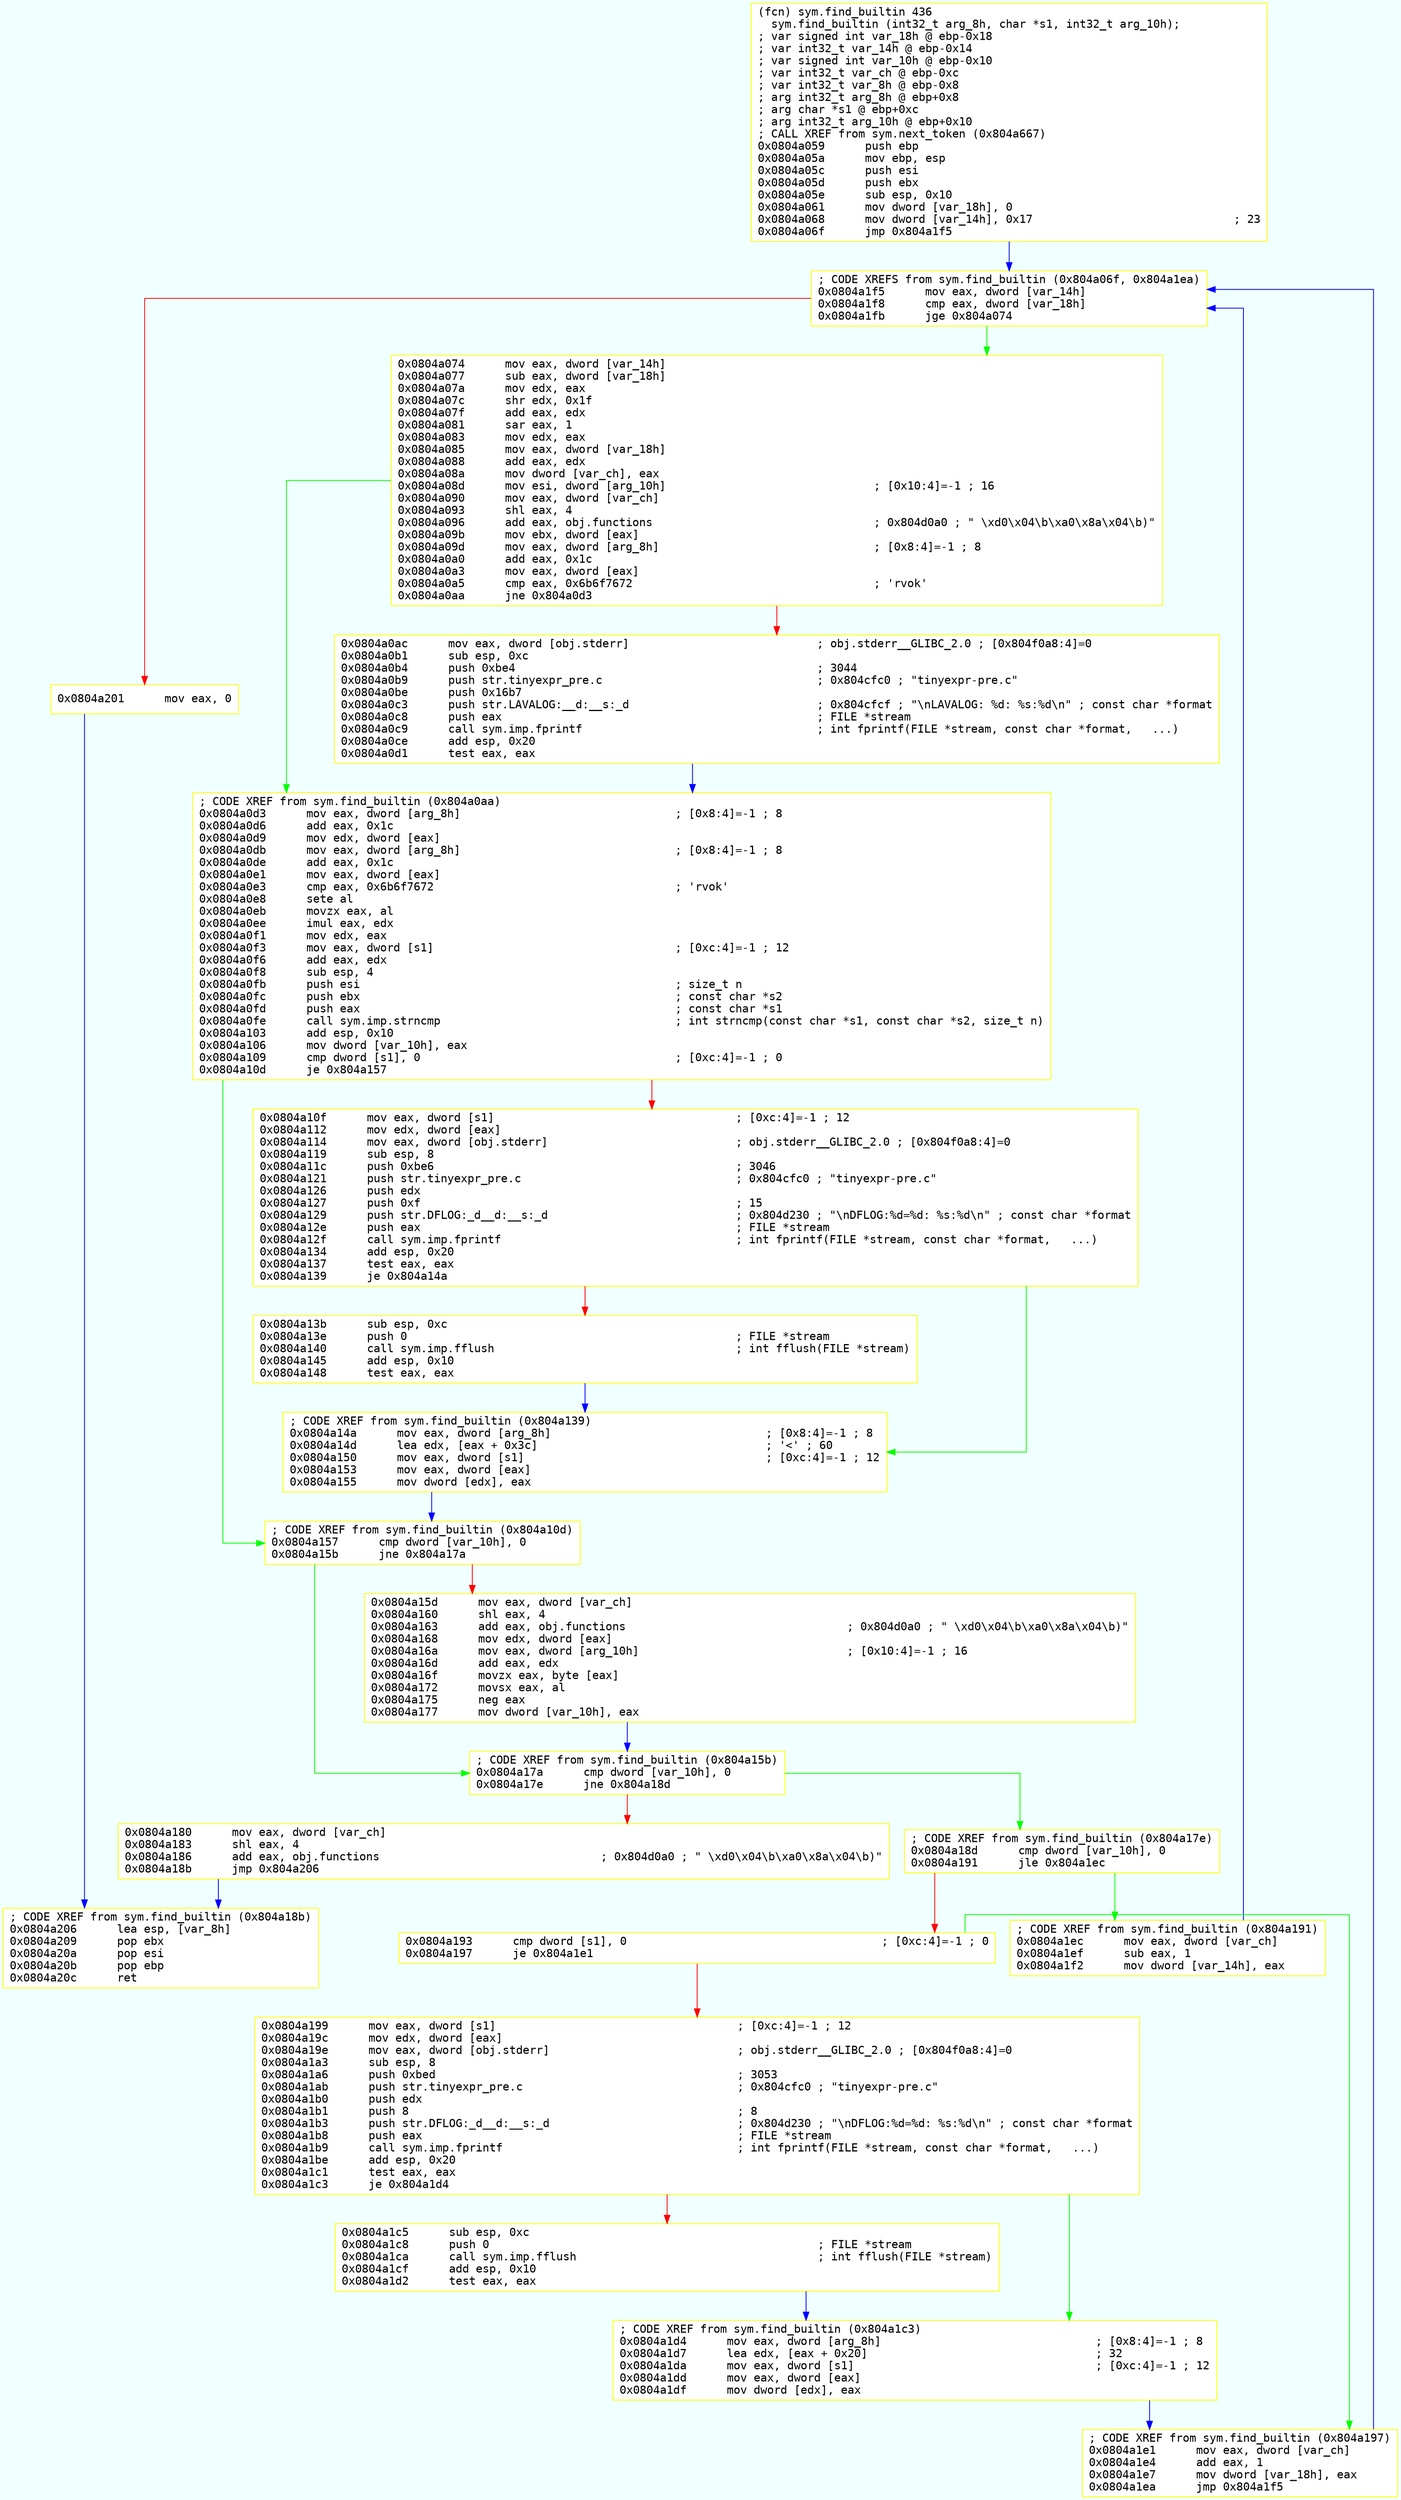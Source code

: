digraph code {
	graph [bgcolor=azure fontsize=8 fontname="Courier" splines="ortho"];
	node [fillcolor=gray style=filled shape=box];
	edge [arrowhead="normal"];
	"0x0804a059" -> "0x0804a1f5" [color="blue"];
	"0x0804a059" [URL="sym.find_builtin/0x0804a059", fillcolor="white",color="yellow", fontname="Courier",label="(fcn) sym.find_builtin 436\l  sym.find_builtin (int32_t arg_8h, char *s1, int32_t arg_10h);\l; var signed int var_18h @ ebp-0x18\l; var int32_t var_14h @ ebp-0x14\l; var signed int var_10h @ ebp-0x10\l; var int32_t var_ch @ ebp-0xc\l; var int32_t var_8h @ ebp-0x8\l; arg int32_t arg_8h @ ebp+0x8\l; arg char *s1 @ ebp+0xc\l; arg int32_t arg_10h @ ebp+0x10\l; CALL XREF from sym.next_token (0x804a667)\l0x0804a059      push ebp\l0x0804a05a      mov ebp, esp\l0x0804a05c      push esi\l0x0804a05d      push ebx\l0x0804a05e      sub esp, 0x10\l0x0804a061      mov dword [var_18h], 0\l0x0804a068      mov dword [var_14h], 0x17                              ; 23\l0x0804a06f      jmp 0x804a1f5\l"]
	"0x0804a074" -> "0x0804a0d3" [color="green"];
	"0x0804a074" -> "0x0804a0ac" [color="red"];
	"0x0804a074" [URL="sym.find_builtin/0x0804a074", fillcolor="white",color="yellow", fontname="Courier",label="0x0804a074      mov eax, dword [var_14h]\l0x0804a077      sub eax, dword [var_18h]\l0x0804a07a      mov edx, eax\l0x0804a07c      shr edx, 0x1f\l0x0804a07f      add eax, edx\l0x0804a081      sar eax, 1\l0x0804a083      mov edx, eax\l0x0804a085      mov eax, dword [var_18h]\l0x0804a088      add eax, edx\l0x0804a08a      mov dword [var_ch], eax\l0x0804a08d      mov esi, dword [arg_10h]                               ; [0x10:4]=-1 ; 16\l0x0804a090      mov eax, dword [var_ch]\l0x0804a093      shl eax, 4\l0x0804a096      add eax, obj.functions                                 ; 0x804d0a0 ; \" \\xd0\\x04\\b\\xa0\\x8a\\x04\\b)\"\l0x0804a09b      mov ebx, dword [eax]\l0x0804a09d      mov eax, dword [arg_8h]                                ; [0x8:4]=-1 ; 8\l0x0804a0a0      add eax, 0x1c\l0x0804a0a3      mov eax, dword [eax]\l0x0804a0a5      cmp eax, 0x6b6f7672                                    ; 'rvok'\l0x0804a0aa      jne 0x804a0d3\l"]
	"0x0804a0ac" -> "0x0804a0d3" [color="blue"];
	"0x0804a0ac" [URL="sym.find_builtin/0x0804a0ac", fillcolor="white",color="yellow", fontname="Courier",label="0x0804a0ac      mov eax, dword [obj.stderr]                            ; obj.stderr__GLIBC_2.0 ; [0x804f0a8:4]=0\l0x0804a0b1      sub esp, 0xc\l0x0804a0b4      push 0xbe4                                             ; 3044\l0x0804a0b9      push str.tinyexpr_pre.c                                ; 0x804cfc0 ; \"tinyexpr-pre.c\"\l0x0804a0be      push 0x16b7\l0x0804a0c3      push str.LAVALOG:__d:__s:_d                            ; 0x804cfcf ; \"\\nLAVALOG: %d: %s:%d\\n\" ; const char *format\l0x0804a0c8      push eax                                               ; FILE *stream\l0x0804a0c9      call sym.imp.fprintf                                   ; int fprintf(FILE *stream, const char *format,   ...)\l0x0804a0ce      add esp, 0x20\l0x0804a0d1      test eax, eax\l"]
	"0x0804a0d3" -> "0x0804a157" [color="green"];
	"0x0804a0d3" -> "0x0804a10f" [color="red"];
	"0x0804a0d3" [URL="sym.find_builtin/0x0804a0d3", fillcolor="white",color="yellow", fontname="Courier",label="; CODE XREF from sym.find_builtin (0x804a0aa)\l0x0804a0d3      mov eax, dword [arg_8h]                                ; [0x8:4]=-1 ; 8\l0x0804a0d6      add eax, 0x1c\l0x0804a0d9      mov edx, dword [eax]\l0x0804a0db      mov eax, dword [arg_8h]                                ; [0x8:4]=-1 ; 8\l0x0804a0de      add eax, 0x1c\l0x0804a0e1      mov eax, dword [eax]\l0x0804a0e3      cmp eax, 0x6b6f7672                                    ; 'rvok'\l0x0804a0e8      sete al\l0x0804a0eb      movzx eax, al\l0x0804a0ee      imul eax, edx\l0x0804a0f1      mov edx, eax\l0x0804a0f3      mov eax, dword [s1]                                    ; [0xc:4]=-1 ; 12\l0x0804a0f6      add eax, edx\l0x0804a0f8      sub esp, 4\l0x0804a0fb      push esi                                               ; size_t n\l0x0804a0fc      push ebx                                               ; const char *s2\l0x0804a0fd      push eax                                               ; const char *s1\l0x0804a0fe      call sym.imp.strncmp                                   ; int strncmp(const char *s1, const char *s2, size_t n)\l0x0804a103      add esp, 0x10\l0x0804a106      mov dword [var_10h], eax\l0x0804a109      cmp dword [s1], 0                                      ; [0xc:4]=-1 ; 0\l0x0804a10d      je 0x804a157\l"]
	"0x0804a10f" -> "0x0804a14a" [color="green"];
	"0x0804a10f" -> "0x0804a13b" [color="red"];
	"0x0804a10f" [URL="sym.find_builtin/0x0804a10f", fillcolor="white",color="yellow", fontname="Courier",label="0x0804a10f      mov eax, dword [s1]                                    ; [0xc:4]=-1 ; 12\l0x0804a112      mov edx, dword [eax]\l0x0804a114      mov eax, dword [obj.stderr]                            ; obj.stderr__GLIBC_2.0 ; [0x804f0a8:4]=0\l0x0804a119      sub esp, 8\l0x0804a11c      push 0xbe6                                             ; 3046\l0x0804a121      push str.tinyexpr_pre.c                                ; 0x804cfc0 ; \"tinyexpr-pre.c\"\l0x0804a126      push edx\l0x0804a127      push 0xf                                               ; 15\l0x0804a129      push str.DFLOG:_d__d:__s:_d                            ; 0x804d230 ; \"\\nDFLOG:%d=%d: %s:%d\\n\" ; const char *format\l0x0804a12e      push eax                                               ; FILE *stream\l0x0804a12f      call sym.imp.fprintf                                   ; int fprintf(FILE *stream, const char *format,   ...)\l0x0804a134      add esp, 0x20\l0x0804a137      test eax, eax\l0x0804a139      je 0x804a14a\l"]
	"0x0804a13b" -> "0x0804a14a" [color="blue"];
	"0x0804a13b" [URL="sym.find_builtin/0x0804a13b", fillcolor="white",color="yellow", fontname="Courier",label="0x0804a13b      sub esp, 0xc\l0x0804a13e      push 0                                                 ; FILE *stream\l0x0804a140      call sym.imp.fflush                                    ; int fflush(FILE *stream)\l0x0804a145      add esp, 0x10\l0x0804a148      test eax, eax\l"]
	"0x0804a14a" -> "0x0804a157" [color="blue"];
	"0x0804a14a" [URL="sym.find_builtin/0x0804a14a", fillcolor="white",color="yellow", fontname="Courier",label="; CODE XREF from sym.find_builtin (0x804a139)\l0x0804a14a      mov eax, dword [arg_8h]                                ; [0x8:4]=-1 ; 8\l0x0804a14d      lea edx, [eax + 0x3c]                                  ; '<' ; 60\l0x0804a150      mov eax, dword [s1]                                    ; [0xc:4]=-1 ; 12\l0x0804a153      mov eax, dword [eax]\l0x0804a155      mov dword [edx], eax\l"]
	"0x0804a157" -> "0x0804a17a" [color="green"];
	"0x0804a157" -> "0x0804a15d" [color="red"];
	"0x0804a157" [URL="sym.find_builtin/0x0804a157", fillcolor="white",color="yellow", fontname="Courier",label="; CODE XREF from sym.find_builtin (0x804a10d)\l0x0804a157      cmp dword [var_10h], 0\l0x0804a15b      jne 0x804a17a\l"]
	"0x0804a15d" -> "0x0804a17a" [color="blue"];
	"0x0804a15d" [URL="sym.find_builtin/0x0804a15d", fillcolor="white",color="yellow", fontname="Courier",label="0x0804a15d      mov eax, dword [var_ch]\l0x0804a160      shl eax, 4\l0x0804a163      add eax, obj.functions                                 ; 0x804d0a0 ; \" \\xd0\\x04\\b\\xa0\\x8a\\x04\\b)\"\l0x0804a168      mov edx, dword [eax]\l0x0804a16a      mov eax, dword [arg_10h]                               ; [0x10:4]=-1 ; 16\l0x0804a16d      add eax, edx\l0x0804a16f      movzx eax, byte [eax]\l0x0804a172      movsx eax, al\l0x0804a175      neg eax\l0x0804a177      mov dword [var_10h], eax\l"]
	"0x0804a17a" -> "0x0804a18d" [color="green"];
	"0x0804a17a" -> "0x0804a180" [color="red"];
	"0x0804a17a" [URL="sym.find_builtin/0x0804a17a", fillcolor="white",color="yellow", fontname="Courier",label="; CODE XREF from sym.find_builtin (0x804a15b)\l0x0804a17a      cmp dword [var_10h], 0\l0x0804a17e      jne 0x804a18d\l"]
	"0x0804a180" -> "0x0804a206" [color="blue"];
	"0x0804a180" [URL="sym.find_builtin/0x0804a180", fillcolor="white",color="yellow", fontname="Courier",label="0x0804a180      mov eax, dword [var_ch]\l0x0804a183      shl eax, 4\l0x0804a186      add eax, obj.functions                                 ; 0x804d0a0 ; \" \\xd0\\x04\\b\\xa0\\x8a\\x04\\b)\"\l0x0804a18b      jmp 0x804a206\l"]
	"0x0804a18d" -> "0x0804a1ec" [color="green"];
	"0x0804a18d" -> "0x0804a193" [color="red"];
	"0x0804a18d" [URL="sym.find_builtin/0x0804a18d", fillcolor="white",color="yellow", fontname="Courier",label="; CODE XREF from sym.find_builtin (0x804a17e)\l0x0804a18d      cmp dword [var_10h], 0\l0x0804a191      jle 0x804a1ec\l"]
	"0x0804a193" -> "0x0804a1e1" [color="green"];
	"0x0804a193" -> "0x0804a199" [color="red"];
	"0x0804a193" [URL="sym.find_builtin/0x0804a193", fillcolor="white",color="yellow", fontname="Courier",label="0x0804a193      cmp dword [s1], 0                                      ; [0xc:4]=-1 ; 0\l0x0804a197      je 0x804a1e1\l"]
	"0x0804a199" -> "0x0804a1d4" [color="green"];
	"0x0804a199" -> "0x0804a1c5" [color="red"];
	"0x0804a199" [URL="sym.find_builtin/0x0804a199", fillcolor="white",color="yellow", fontname="Courier",label="0x0804a199      mov eax, dword [s1]                                    ; [0xc:4]=-1 ; 12\l0x0804a19c      mov edx, dword [eax]\l0x0804a19e      mov eax, dword [obj.stderr]                            ; obj.stderr__GLIBC_2.0 ; [0x804f0a8:4]=0\l0x0804a1a3      sub esp, 8\l0x0804a1a6      push 0xbed                                             ; 3053\l0x0804a1ab      push str.tinyexpr_pre.c                                ; 0x804cfc0 ; \"tinyexpr-pre.c\"\l0x0804a1b0      push edx\l0x0804a1b1      push 8                                                 ; 8\l0x0804a1b3      push str.DFLOG:_d__d:__s:_d                            ; 0x804d230 ; \"\\nDFLOG:%d=%d: %s:%d\\n\" ; const char *format\l0x0804a1b8      push eax                                               ; FILE *stream\l0x0804a1b9      call sym.imp.fprintf                                   ; int fprintf(FILE *stream, const char *format,   ...)\l0x0804a1be      add esp, 0x20\l0x0804a1c1      test eax, eax\l0x0804a1c3      je 0x804a1d4\l"]
	"0x0804a1c5" -> "0x0804a1d4" [color="blue"];
	"0x0804a1c5" [URL="sym.find_builtin/0x0804a1c5", fillcolor="white",color="yellow", fontname="Courier",label="0x0804a1c5      sub esp, 0xc\l0x0804a1c8      push 0                                                 ; FILE *stream\l0x0804a1ca      call sym.imp.fflush                                    ; int fflush(FILE *stream)\l0x0804a1cf      add esp, 0x10\l0x0804a1d2      test eax, eax\l"]
	"0x0804a1d4" -> "0x0804a1e1" [color="blue"];
	"0x0804a1d4" [URL="sym.find_builtin/0x0804a1d4", fillcolor="white",color="yellow", fontname="Courier",label="; CODE XREF from sym.find_builtin (0x804a1c3)\l0x0804a1d4      mov eax, dword [arg_8h]                                ; [0x8:4]=-1 ; 8\l0x0804a1d7      lea edx, [eax + 0x20]                                  ; 32\l0x0804a1da      mov eax, dword [s1]                                    ; [0xc:4]=-1 ; 12\l0x0804a1dd      mov eax, dword [eax]\l0x0804a1df      mov dword [edx], eax\l"]
	"0x0804a1e1" -> "0x0804a1f5" [color="blue"];
	"0x0804a1e1" [URL="sym.find_builtin/0x0804a1e1", fillcolor="white",color="yellow", fontname="Courier",label="; CODE XREF from sym.find_builtin (0x804a197)\l0x0804a1e1      mov eax, dword [var_ch]\l0x0804a1e4      add eax, 1\l0x0804a1e7      mov dword [var_18h], eax\l0x0804a1ea      jmp 0x804a1f5\l"]
	"0x0804a1ec" -> "0x0804a1f5" [color="blue"];
	"0x0804a1ec" [URL="sym.find_builtin/0x0804a1ec", fillcolor="white",color="yellow", fontname="Courier",label="; CODE XREF from sym.find_builtin (0x804a191)\l0x0804a1ec      mov eax, dword [var_ch]\l0x0804a1ef      sub eax, 1\l0x0804a1f2      mov dword [var_14h], eax\l"]
	"0x0804a1f5" -> "0x0804a074" [color="green"];
	"0x0804a1f5" -> "0x0804a201" [color="red"];
	"0x0804a1f5" [URL="sym.find_builtin/0x0804a1f5", fillcolor="white",color="yellow", fontname="Courier",label="; CODE XREFS from sym.find_builtin (0x804a06f, 0x804a1ea)\l0x0804a1f5      mov eax, dword [var_14h]\l0x0804a1f8      cmp eax, dword [var_18h]\l0x0804a1fb      jge 0x804a074\l"]
	"0x0804a201" -> "0x0804a206" [color="blue"];
	"0x0804a201" [URL="sym.find_builtin/0x0804a201", fillcolor="white",color="yellow", fontname="Courier",label="0x0804a201      mov eax, 0\l"]
	"0x0804a206" [URL="sym.find_builtin/0x0804a206", fillcolor="white",color="yellow", fontname="Courier",label="; CODE XREF from sym.find_builtin (0x804a18b)\l0x0804a206      lea esp, [var_8h]\l0x0804a209      pop ebx\l0x0804a20a      pop esi\l0x0804a20b      pop ebp\l0x0804a20c      ret\l"]
}
